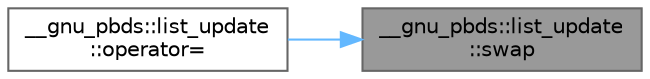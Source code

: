 digraph "__gnu_pbds::list_update::swap"
{
 // LATEX_PDF_SIZE
  bgcolor="transparent";
  edge [fontname=Helvetica,fontsize=10,labelfontname=Helvetica,labelfontsize=10];
  node [fontname=Helvetica,fontsize=10,shape=box,height=0.2,width=0.4];
  rankdir="RL";
  Node1 [id="Node000001",label="__gnu_pbds::list_update\l::swap",height=0.2,width=0.4,color="gray40", fillcolor="grey60", style="filled", fontcolor="black",tooltip=" "];
  Node1 -> Node2 [id="edge3_Node000001_Node000002",dir="back",color="steelblue1",style="solid",tooltip=" "];
  Node2 [id="Node000002",label="__gnu_pbds::list_update\l::operator=",height=0.2,width=0.4,color="grey40", fillcolor="white", style="filled",URL="$class____gnu__pbds_1_1list__update.html#ac947c2c44c43db1b630435109f62f129",tooltip=" "];
}
